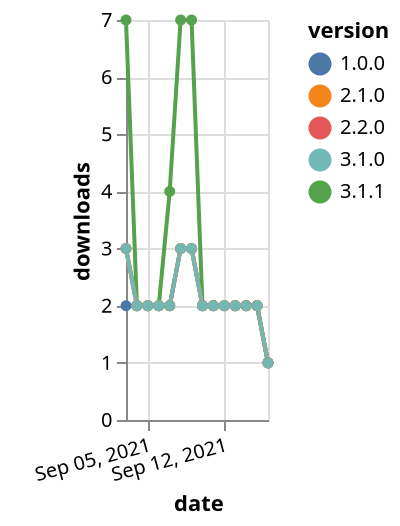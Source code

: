 {"$schema": "https://vega.github.io/schema/vega-lite/v5.json", "description": "A simple bar chart with embedded data.", "data": {"values": [{"date": "2021-09-03", "total": 284, "delta": 7, "version": "3.1.1"}, {"date": "2021-09-04", "total": 286, "delta": 2, "version": "3.1.1"}, {"date": "2021-09-05", "total": 288, "delta": 2, "version": "3.1.1"}, {"date": "2021-09-06", "total": 290, "delta": 2, "version": "3.1.1"}, {"date": "2021-09-07", "total": 294, "delta": 4, "version": "3.1.1"}, {"date": "2021-09-08", "total": 301, "delta": 7, "version": "3.1.1"}, {"date": "2021-09-09", "total": 308, "delta": 7, "version": "3.1.1"}, {"date": "2021-09-10", "total": 310, "delta": 2, "version": "3.1.1"}, {"date": "2021-09-11", "total": 312, "delta": 2, "version": "3.1.1"}, {"date": "2021-09-12", "total": 314, "delta": 2, "version": "3.1.1"}, {"date": "2021-09-13", "total": 316, "delta": 2, "version": "3.1.1"}, {"date": "2021-09-14", "total": 318, "delta": 2, "version": "3.1.1"}, {"date": "2021-09-15", "total": 320, "delta": 2, "version": "3.1.1"}, {"date": "2021-09-16", "total": 321, "delta": 1, "version": "3.1.1"}, {"date": "2021-09-03", "total": 275, "delta": 2, "version": "1.0.0"}, {"date": "2021-09-04", "total": 277, "delta": 2, "version": "1.0.0"}, {"date": "2021-09-05", "total": 279, "delta": 2, "version": "1.0.0"}, {"date": "2021-09-06", "total": 281, "delta": 2, "version": "1.0.0"}, {"date": "2021-09-07", "total": 283, "delta": 2, "version": "1.0.0"}, {"date": "2021-09-08", "total": 286, "delta": 3, "version": "1.0.0"}, {"date": "2021-09-09", "total": 289, "delta": 3, "version": "1.0.0"}, {"date": "2021-09-10", "total": 291, "delta": 2, "version": "1.0.0"}, {"date": "2021-09-11", "total": 293, "delta": 2, "version": "1.0.0"}, {"date": "2021-09-12", "total": 295, "delta": 2, "version": "1.0.0"}, {"date": "2021-09-13", "total": 297, "delta": 2, "version": "1.0.0"}, {"date": "2021-09-14", "total": 299, "delta": 2, "version": "1.0.0"}, {"date": "2021-09-15", "total": 301, "delta": 2, "version": "1.0.0"}, {"date": "2021-09-16", "total": 302, "delta": 1, "version": "1.0.0"}, {"date": "2021-09-03", "total": 258, "delta": 3, "version": "2.2.0"}, {"date": "2021-09-04", "total": 260, "delta": 2, "version": "2.2.0"}, {"date": "2021-09-05", "total": 262, "delta": 2, "version": "2.2.0"}, {"date": "2021-09-06", "total": 264, "delta": 2, "version": "2.2.0"}, {"date": "2021-09-07", "total": 266, "delta": 2, "version": "2.2.0"}, {"date": "2021-09-08", "total": 269, "delta": 3, "version": "2.2.0"}, {"date": "2021-09-09", "total": 272, "delta": 3, "version": "2.2.0"}, {"date": "2021-09-10", "total": 274, "delta": 2, "version": "2.2.0"}, {"date": "2021-09-11", "total": 276, "delta": 2, "version": "2.2.0"}, {"date": "2021-09-12", "total": 278, "delta": 2, "version": "2.2.0"}, {"date": "2021-09-13", "total": 280, "delta": 2, "version": "2.2.0"}, {"date": "2021-09-14", "total": 282, "delta": 2, "version": "2.2.0"}, {"date": "2021-09-15", "total": 284, "delta": 2, "version": "2.2.0"}, {"date": "2021-09-16", "total": 285, "delta": 1, "version": "2.2.0"}, {"date": "2021-09-03", "total": 261, "delta": 3, "version": "2.1.0"}, {"date": "2021-09-04", "total": 263, "delta": 2, "version": "2.1.0"}, {"date": "2021-09-05", "total": 265, "delta": 2, "version": "2.1.0"}, {"date": "2021-09-06", "total": 267, "delta": 2, "version": "2.1.0"}, {"date": "2021-09-07", "total": 269, "delta": 2, "version": "2.1.0"}, {"date": "2021-09-08", "total": 272, "delta": 3, "version": "2.1.0"}, {"date": "2021-09-09", "total": 275, "delta": 3, "version": "2.1.0"}, {"date": "2021-09-10", "total": 277, "delta": 2, "version": "2.1.0"}, {"date": "2021-09-11", "total": 279, "delta": 2, "version": "2.1.0"}, {"date": "2021-09-12", "total": 281, "delta": 2, "version": "2.1.0"}, {"date": "2021-09-13", "total": 283, "delta": 2, "version": "2.1.0"}, {"date": "2021-09-14", "total": 285, "delta": 2, "version": "2.1.0"}, {"date": "2021-09-15", "total": 287, "delta": 2, "version": "2.1.0"}, {"date": "2021-09-16", "total": 288, "delta": 1, "version": "2.1.0"}, {"date": "2021-09-03", "total": 184, "delta": 3, "version": "3.1.0"}, {"date": "2021-09-04", "total": 186, "delta": 2, "version": "3.1.0"}, {"date": "2021-09-05", "total": 188, "delta": 2, "version": "3.1.0"}, {"date": "2021-09-06", "total": 190, "delta": 2, "version": "3.1.0"}, {"date": "2021-09-07", "total": 192, "delta": 2, "version": "3.1.0"}, {"date": "2021-09-08", "total": 195, "delta": 3, "version": "3.1.0"}, {"date": "2021-09-09", "total": 198, "delta": 3, "version": "3.1.0"}, {"date": "2021-09-10", "total": 200, "delta": 2, "version": "3.1.0"}, {"date": "2021-09-11", "total": 202, "delta": 2, "version": "3.1.0"}, {"date": "2021-09-12", "total": 204, "delta": 2, "version": "3.1.0"}, {"date": "2021-09-13", "total": 206, "delta": 2, "version": "3.1.0"}, {"date": "2021-09-14", "total": 208, "delta": 2, "version": "3.1.0"}, {"date": "2021-09-15", "total": 210, "delta": 2, "version": "3.1.0"}, {"date": "2021-09-16", "total": 211, "delta": 1, "version": "3.1.0"}]}, "width": "container", "mark": {"type": "line", "point": {"filled": true}}, "encoding": {"x": {"field": "date", "type": "temporal", "timeUnit": "yearmonthdate", "title": "date", "axis": {"labelAngle": -15}}, "y": {"field": "delta", "type": "quantitative", "title": "downloads"}, "color": {"field": "version", "type": "nominal"}, "tooltip": {"field": "delta"}}}
